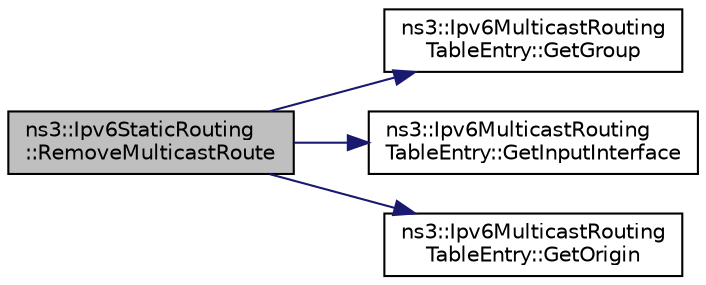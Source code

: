 digraph "ns3::Ipv6StaticRouting::RemoveMulticastRoute"
{
 // LATEX_PDF_SIZE
  edge [fontname="Helvetica",fontsize="10",labelfontname="Helvetica",labelfontsize="10"];
  node [fontname="Helvetica",fontsize="10",shape=record];
  rankdir="LR";
  Node1 [label="ns3::Ipv6StaticRouting\l::RemoveMulticastRoute",height=0.2,width=0.4,color="black", fillcolor="grey75", style="filled", fontcolor="black",tooltip="Remove a static multicast route."];
  Node1 -> Node2 [color="midnightblue",fontsize="10",style="solid",fontname="Helvetica"];
  Node2 [label="ns3::Ipv6MulticastRouting\lTableEntry::GetGroup",height=0.2,width=0.4,color="black", fillcolor="white", style="filled",URL="$classns3_1_1_ipv6_multicast_routing_table_entry.html#a6995713f85121f1af21cfa1ff79b266e",tooltip="Get the group."];
  Node1 -> Node3 [color="midnightblue",fontsize="10",style="solid",fontname="Helvetica"];
  Node3 [label="ns3::Ipv6MulticastRouting\lTableEntry::GetInputInterface",height=0.2,width=0.4,color="black", fillcolor="white", style="filled",URL="$classns3_1_1_ipv6_multicast_routing_table_entry.html#a024c4ca937d7e8fcbee05126fc581adb",tooltip="Get the input interface address."];
  Node1 -> Node4 [color="midnightblue",fontsize="10",style="solid",fontname="Helvetica"];
  Node4 [label="ns3::Ipv6MulticastRouting\lTableEntry::GetOrigin",height=0.2,width=0.4,color="black", fillcolor="white", style="filled",URL="$classns3_1_1_ipv6_multicast_routing_table_entry.html#add5e8baca032364d8c4361628cd99c68",tooltip="Get the source of this route."];
}
